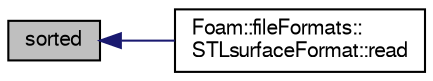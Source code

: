digraph "sorted"
{
  bgcolor="transparent";
  edge [fontname="FreeSans",fontsize="10",labelfontname="FreeSans",labelfontsize="10"];
  node [fontname="FreeSans",fontsize="10",shape=record];
  rankdir="LR";
  Node1 [label="sorted",height=0.2,width=0.4,color="black", fillcolor="grey75", style="filled" fontcolor="black"];
  Node1 -> Node2 [dir="back",color="midnightblue",fontsize="10",style="solid",fontname="FreeSans"];
  Node2 [label="Foam::fileFormats::\lSTLsurfaceFormat::read",height=0.2,width=0.4,color="black",URL="$a02379.html#a464ebd67acbdff0014d4dae69e3ec4be",tooltip="Read from file. "];
}

